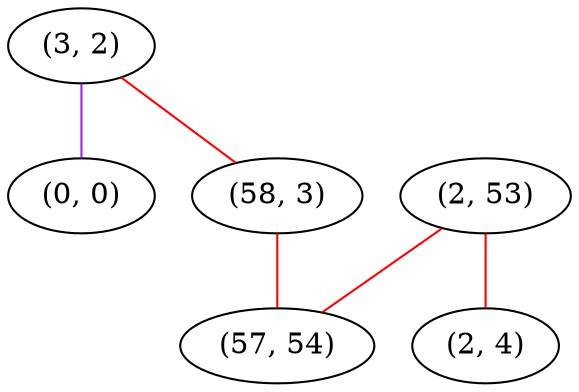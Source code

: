 graph "" {
"(3, 2)";
"(0, 0)";
"(2, 53)";
"(58, 3)";
"(57, 54)";
"(2, 4)";
"(3, 2)" -- "(0, 0)"  [color=purple, key=0, weight=4];
"(3, 2)" -- "(58, 3)"  [color=red, key=0, weight=1];
"(2, 53)" -- "(57, 54)"  [color=red, key=0, weight=1];
"(2, 53)" -- "(2, 4)"  [color=red, key=0, weight=1];
"(58, 3)" -- "(57, 54)"  [color=red, key=0, weight=1];
}
